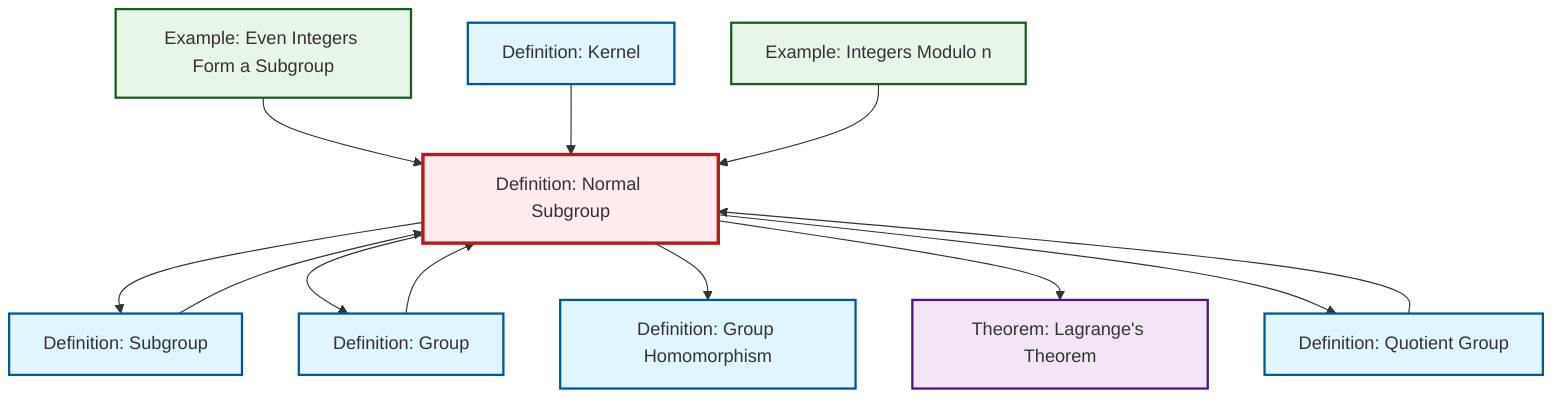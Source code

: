 graph TD
    classDef definition fill:#e1f5fe,stroke:#01579b,stroke-width:2px
    classDef theorem fill:#f3e5f5,stroke:#4a148c,stroke-width:2px
    classDef axiom fill:#fff3e0,stroke:#e65100,stroke-width:2px
    classDef example fill:#e8f5e9,stroke:#1b5e20,stroke-width:2px
    classDef current fill:#ffebee,stroke:#b71c1c,stroke-width:3px
    def-normal-subgroup["Definition: Normal Subgroup"]:::definition
    def-homomorphism["Definition: Group Homomorphism"]:::definition
    thm-lagrange["Theorem: Lagrange's Theorem"]:::theorem
    def-kernel["Definition: Kernel"]:::definition
    def-group["Definition: Group"]:::definition
    ex-quotient-integers-mod-n["Example: Integers Modulo n"]:::example
    def-subgroup["Definition: Subgroup"]:::definition
    def-quotient-group["Definition: Quotient Group"]:::definition
    ex-even-integers-subgroup["Example: Even Integers Form a Subgroup"]:::example
    ex-even-integers-subgroup --> def-normal-subgroup
    def-group --> def-normal-subgroup
    def-quotient-group --> def-normal-subgroup
    def-normal-subgroup --> def-subgroup
    def-subgroup --> def-normal-subgroup
    def-normal-subgroup --> def-group
    def-kernel --> def-normal-subgroup
    ex-quotient-integers-mod-n --> def-normal-subgroup
    def-normal-subgroup --> def-homomorphism
    def-normal-subgroup --> thm-lagrange
    def-normal-subgroup --> def-quotient-group
    class def-normal-subgroup current